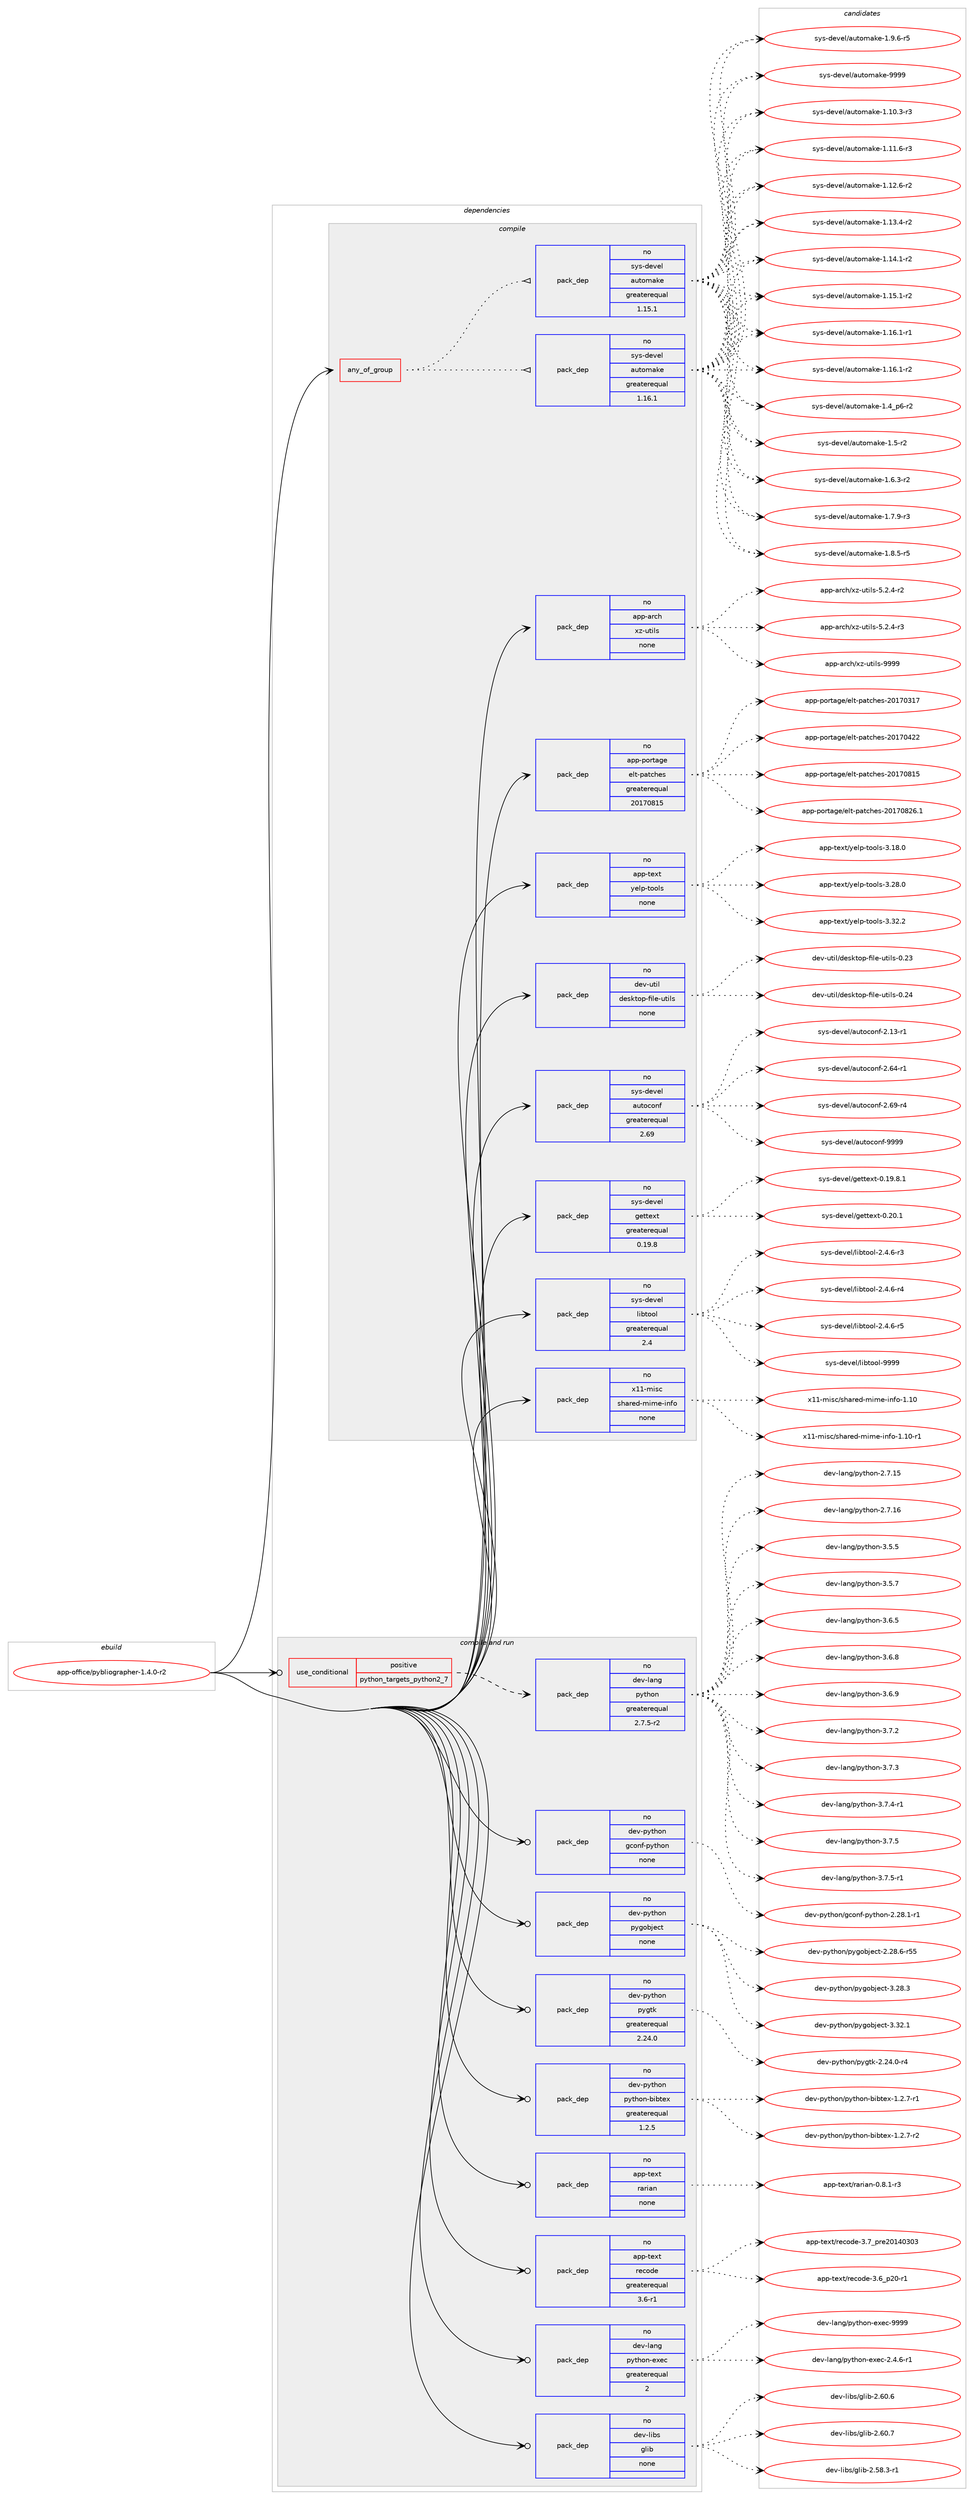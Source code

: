 digraph prolog {

# *************
# Graph options
# *************

newrank=true;
concentrate=true;
compound=true;
graph [rankdir=LR,fontname=Helvetica,fontsize=10,ranksep=1.5];#, ranksep=2.5, nodesep=0.2];
edge  [arrowhead=vee];
node  [fontname=Helvetica,fontsize=10];

# **********
# The ebuild
# **********

subgraph cluster_leftcol {
color=gray;
rank=same;
label=<<i>ebuild</i>>;
id [label="app-office/pybliographer-1.4.0-r2", color=red, width=4, href="../app-office/pybliographer-1.4.0-r2.svg"];
}

# ****************
# The dependencies
# ****************

subgraph cluster_midcol {
color=gray;
label=<<i>dependencies</i>>;
subgraph cluster_compile {
fillcolor="#eeeeee";
style=filled;
label=<<i>compile</i>>;
subgraph any8785 {
dependency503841 [label=<<TABLE BORDER="0" CELLBORDER="1" CELLSPACING="0" CELLPADDING="4"><TR><TD CELLPADDING="10">any_of_group</TD></TR></TABLE>>, shape=none, color=red];subgraph pack374526 {
dependency503842 [label=<<TABLE BORDER="0" CELLBORDER="1" CELLSPACING="0" CELLPADDING="4" WIDTH="220"><TR><TD ROWSPAN="6" CELLPADDING="30">pack_dep</TD></TR><TR><TD WIDTH="110">no</TD></TR><TR><TD>sys-devel</TD></TR><TR><TD>automake</TD></TR><TR><TD>greaterequal</TD></TR><TR><TD>1.16.1</TD></TR></TABLE>>, shape=none, color=blue];
}
dependency503841:e -> dependency503842:w [weight=20,style="dotted",arrowhead="oinv"];
subgraph pack374527 {
dependency503843 [label=<<TABLE BORDER="0" CELLBORDER="1" CELLSPACING="0" CELLPADDING="4" WIDTH="220"><TR><TD ROWSPAN="6" CELLPADDING="30">pack_dep</TD></TR><TR><TD WIDTH="110">no</TD></TR><TR><TD>sys-devel</TD></TR><TR><TD>automake</TD></TR><TR><TD>greaterequal</TD></TR><TR><TD>1.15.1</TD></TR></TABLE>>, shape=none, color=blue];
}
dependency503841:e -> dependency503843:w [weight=20,style="dotted",arrowhead="oinv"];
}
id:e -> dependency503841:w [weight=20,style="solid",arrowhead="vee"];
subgraph pack374528 {
dependency503844 [label=<<TABLE BORDER="0" CELLBORDER="1" CELLSPACING="0" CELLPADDING="4" WIDTH="220"><TR><TD ROWSPAN="6" CELLPADDING="30">pack_dep</TD></TR><TR><TD WIDTH="110">no</TD></TR><TR><TD>app-arch</TD></TR><TR><TD>xz-utils</TD></TR><TR><TD>none</TD></TR><TR><TD></TD></TR></TABLE>>, shape=none, color=blue];
}
id:e -> dependency503844:w [weight=20,style="solid",arrowhead="vee"];
subgraph pack374529 {
dependency503845 [label=<<TABLE BORDER="0" CELLBORDER="1" CELLSPACING="0" CELLPADDING="4" WIDTH="220"><TR><TD ROWSPAN="6" CELLPADDING="30">pack_dep</TD></TR><TR><TD WIDTH="110">no</TD></TR><TR><TD>app-portage</TD></TR><TR><TD>elt-patches</TD></TR><TR><TD>greaterequal</TD></TR><TR><TD>20170815</TD></TR></TABLE>>, shape=none, color=blue];
}
id:e -> dependency503845:w [weight=20,style="solid",arrowhead="vee"];
subgraph pack374530 {
dependency503846 [label=<<TABLE BORDER="0" CELLBORDER="1" CELLSPACING="0" CELLPADDING="4" WIDTH="220"><TR><TD ROWSPAN="6" CELLPADDING="30">pack_dep</TD></TR><TR><TD WIDTH="110">no</TD></TR><TR><TD>app-text</TD></TR><TR><TD>yelp-tools</TD></TR><TR><TD>none</TD></TR><TR><TD></TD></TR></TABLE>>, shape=none, color=blue];
}
id:e -> dependency503846:w [weight=20,style="solid",arrowhead="vee"];
subgraph pack374531 {
dependency503847 [label=<<TABLE BORDER="0" CELLBORDER="1" CELLSPACING="0" CELLPADDING="4" WIDTH="220"><TR><TD ROWSPAN="6" CELLPADDING="30">pack_dep</TD></TR><TR><TD WIDTH="110">no</TD></TR><TR><TD>dev-util</TD></TR><TR><TD>desktop-file-utils</TD></TR><TR><TD>none</TD></TR><TR><TD></TD></TR></TABLE>>, shape=none, color=blue];
}
id:e -> dependency503847:w [weight=20,style="solid",arrowhead="vee"];
subgraph pack374532 {
dependency503848 [label=<<TABLE BORDER="0" CELLBORDER="1" CELLSPACING="0" CELLPADDING="4" WIDTH="220"><TR><TD ROWSPAN="6" CELLPADDING="30">pack_dep</TD></TR><TR><TD WIDTH="110">no</TD></TR><TR><TD>sys-devel</TD></TR><TR><TD>autoconf</TD></TR><TR><TD>greaterequal</TD></TR><TR><TD>2.69</TD></TR></TABLE>>, shape=none, color=blue];
}
id:e -> dependency503848:w [weight=20,style="solid",arrowhead="vee"];
subgraph pack374533 {
dependency503849 [label=<<TABLE BORDER="0" CELLBORDER="1" CELLSPACING="0" CELLPADDING="4" WIDTH="220"><TR><TD ROWSPAN="6" CELLPADDING="30">pack_dep</TD></TR><TR><TD WIDTH="110">no</TD></TR><TR><TD>sys-devel</TD></TR><TR><TD>gettext</TD></TR><TR><TD>greaterequal</TD></TR><TR><TD>0.19.8</TD></TR></TABLE>>, shape=none, color=blue];
}
id:e -> dependency503849:w [weight=20,style="solid",arrowhead="vee"];
subgraph pack374534 {
dependency503850 [label=<<TABLE BORDER="0" CELLBORDER="1" CELLSPACING="0" CELLPADDING="4" WIDTH="220"><TR><TD ROWSPAN="6" CELLPADDING="30">pack_dep</TD></TR><TR><TD WIDTH="110">no</TD></TR><TR><TD>sys-devel</TD></TR><TR><TD>libtool</TD></TR><TR><TD>greaterequal</TD></TR><TR><TD>2.4</TD></TR></TABLE>>, shape=none, color=blue];
}
id:e -> dependency503850:w [weight=20,style="solid",arrowhead="vee"];
subgraph pack374535 {
dependency503851 [label=<<TABLE BORDER="0" CELLBORDER="1" CELLSPACING="0" CELLPADDING="4" WIDTH="220"><TR><TD ROWSPAN="6" CELLPADDING="30">pack_dep</TD></TR><TR><TD WIDTH="110">no</TD></TR><TR><TD>x11-misc</TD></TR><TR><TD>shared-mime-info</TD></TR><TR><TD>none</TD></TR><TR><TD></TD></TR></TABLE>>, shape=none, color=blue];
}
id:e -> dependency503851:w [weight=20,style="solid",arrowhead="vee"];
}
subgraph cluster_compileandrun {
fillcolor="#eeeeee";
style=filled;
label=<<i>compile and run</i>>;
subgraph cond120214 {
dependency503852 [label=<<TABLE BORDER="0" CELLBORDER="1" CELLSPACING="0" CELLPADDING="4"><TR><TD ROWSPAN="3" CELLPADDING="10">use_conditional</TD></TR><TR><TD>positive</TD></TR><TR><TD>python_targets_python2_7</TD></TR></TABLE>>, shape=none, color=red];
subgraph pack374536 {
dependency503853 [label=<<TABLE BORDER="0" CELLBORDER="1" CELLSPACING="0" CELLPADDING="4" WIDTH="220"><TR><TD ROWSPAN="6" CELLPADDING="30">pack_dep</TD></TR><TR><TD WIDTH="110">no</TD></TR><TR><TD>dev-lang</TD></TR><TR><TD>python</TD></TR><TR><TD>greaterequal</TD></TR><TR><TD>2.7.5-r2</TD></TR></TABLE>>, shape=none, color=blue];
}
dependency503852:e -> dependency503853:w [weight=20,style="dashed",arrowhead="vee"];
}
id:e -> dependency503852:w [weight=20,style="solid",arrowhead="odotvee"];
subgraph pack374537 {
dependency503854 [label=<<TABLE BORDER="0" CELLBORDER="1" CELLSPACING="0" CELLPADDING="4" WIDTH="220"><TR><TD ROWSPAN="6" CELLPADDING="30">pack_dep</TD></TR><TR><TD WIDTH="110">no</TD></TR><TR><TD>app-text</TD></TR><TR><TD>rarian</TD></TR><TR><TD>none</TD></TR><TR><TD></TD></TR></TABLE>>, shape=none, color=blue];
}
id:e -> dependency503854:w [weight=20,style="solid",arrowhead="odotvee"];
subgraph pack374538 {
dependency503855 [label=<<TABLE BORDER="0" CELLBORDER="1" CELLSPACING="0" CELLPADDING="4" WIDTH="220"><TR><TD ROWSPAN="6" CELLPADDING="30">pack_dep</TD></TR><TR><TD WIDTH="110">no</TD></TR><TR><TD>app-text</TD></TR><TR><TD>recode</TD></TR><TR><TD>greaterequal</TD></TR><TR><TD>3.6-r1</TD></TR></TABLE>>, shape=none, color=blue];
}
id:e -> dependency503855:w [weight=20,style="solid",arrowhead="odotvee"];
subgraph pack374539 {
dependency503856 [label=<<TABLE BORDER="0" CELLBORDER="1" CELLSPACING="0" CELLPADDING="4" WIDTH="220"><TR><TD ROWSPAN="6" CELLPADDING="30">pack_dep</TD></TR><TR><TD WIDTH="110">no</TD></TR><TR><TD>dev-lang</TD></TR><TR><TD>python-exec</TD></TR><TR><TD>greaterequal</TD></TR><TR><TD>2</TD></TR></TABLE>>, shape=none, color=blue];
}
id:e -> dependency503856:w [weight=20,style="solid",arrowhead="odotvee"];
subgraph pack374540 {
dependency503857 [label=<<TABLE BORDER="0" CELLBORDER="1" CELLSPACING="0" CELLPADDING="4" WIDTH="220"><TR><TD ROWSPAN="6" CELLPADDING="30">pack_dep</TD></TR><TR><TD WIDTH="110">no</TD></TR><TR><TD>dev-libs</TD></TR><TR><TD>glib</TD></TR><TR><TD>none</TD></TR><TR><TD></TD></TR></TABLE>>, shape=none, color=blue];
}
id:e -> dependency503857:w [weight=20,style="solid",arrowhead="odotvee"];
subgraph pack374541 {
dependency503858 [label=<<TABLE BORDER="0" CELLBORDER="1" CELLSPACING="0" CELLPADDING="4" WIDTH="220"><TR><TD ROWSPAN="6" CELLPADDING="30">pack_dep</TD></TR><TR><TD WIDTH="110">no</TD></TR><TR><TD>dev-python</TD></TR><TR><TD>gconf-python</TD></TR><TR><TD>none</TD></TR><TR><TD></TD></TR></TABLE>>, shape=none, color=blue];
}
id:e -> dependency503858:w [weight=20,style="solid",arrowhead="odotvee"];
subgraph pack374542 {
dependency503859 [label=<<TABLE BORDER="0" CELLBORDER="1" CELLSPACING="0" CELLPADDING="4" WIDTH="220"><TR><TD ROWSPAN="6" CELLPADDING="30">pack_dep</TD></TR><TR><TD WIDTH="110">no</TD></TR><TR><TD>dev-python</TD></TR><TR><TD>pygobject</TD></TR><TR><TD>none</TD></TR><TR><TD></TD></TR></TABLE>>, shape=none, color=blue];
}
id:e -> dependency503859:w [weight=20,style="solid",arrowhead="odotvee"];
subgraph pack374543 {
dependency503860 [label=<<TABLE BORDER="0" CELLBORDER="1" CELLSPACING="0" CELLPADDING="4" WIDTH="220"><TR><TD ROWSPAN="6" CELLPADDING="30">pack_dep</TD></TR><TR><TD WIDTH="110">no</TD></TR><TR><TD>dev-python</TD></TR><TR><TD>pygtk</TD></TR><TR><TD>greaterequal</TD></TR><TR><TD>2.24.0</TD></TR></TABLE>>, shape=none, color=blue];
}
id:e -> dependency503860:w [weight=20,style="solid",arrowhead="odotvee"];
subgraph pack374544 {
dependency503861 [label=<<TABLE BORDER="0" CELLBORDER="1" CELLSPACING="0" CELLPADDING="4" WIDTH="220"><TR><TD ROWSPAN="6" CELLPADDING="30">pack_dep</TD></TR><TR><TD WIDTH="110">no</TD></TR><TR><TD>dev-python</TD></TR><TR><TD>python-bibtex</TD></TR><TR><TD>greaterequal</TD></TR><TR><TD>1.2.5</TD></TR></TABLE>>, shape=none, color=blue];
}
id:e -> dependency503861:w [weight=20,style="solid",arrowhead="odotvee"];
}
subgraph cluster_run {
fillcolor="#eeeeee";
style=filled;
label=<<i>run</i>>;
}
}

# **************
# The candidates
# **************

subgraph cluster_choices {
rank=same;
color=gray;
label=<<i>candidates</i>>;

subgraph choice374526 {
color=black;
nodesep=1;
choice11512111545100101118101108479711711611110997107101454946494846514511451 [label="sys-devel/automake-1.10.3-r3", color=red, width=4,href="../sys-devel/automake-1.10.3-r3.svg"];
choice11512111545100101118101108479711711611110997107101454946494946544511451 [label="sys-devel/automake-1.11.6-r3", color=red, width=4,href="../sys-devel/automake-1.11.6-r3.svg"];
choice11512111545100101118101108479711711611110997107101454946495046544511450 [label="sys-devel/automake-1.12.6-r2", color=red, width=4,href="../sys-devel/automake-1.12.6-r2.svg"];
choice11512111545100101118101108479711711611110997107101454946495146524511450 [label="sys-devel/automake-1.13.4-r2", color=red, width=4,href="../sys-devel/automake-1.13.4-r2.svg"];
choice11512111545100101118101108479711711611110997107101454946495246494511450 [label="sys-devel/automake-1.14.1-r2", color=red, width=4,href="../sys-devel/automake-1.14.1-r2.svg"];
choice11512111545100101118101108479711711611110997107101454946495346494511450 [label="sys-devel/automake-1.15.1-r2", color=red, width=4,href="../sys-devel/automake-1.15.1-r2.svg"];
choice11512111545100101118101108479711711611110997107101454946495446494511449 [label="sys-devel/automake-1.16.1-r1", color=red, width=4,href="../sys-devel/automake-1.16.1-r1.svg"];
choice11512111545100101118101108479711711611110997107101454946495446494511450 [label="sys-devel/automake-1.16.1-r2", color=red, width=4,href="../sys-devel/automake-1.16.1-r2.svg"];
choice115121115451001011181011084797117116111109971071014549465295112544511450 [label="sys-devel/automake-1.4_p6-r2", color=red, width=4,href="../sys-devel/automake-1.4_p6-r2.svg"];
choice11512111545100101118101108479711711611110997107101454946534511450 [label="sys-devel/automake-1.5-r2", color=red, width=4,href="../sys-devel/automake-1.5-r2.svg"];
choice115121115451001011181011084797117116111109971071014549465446514511450 [label="sys-devel/automake-1.6.3-r2", color=red, width=4,href="../sys-devel/automake-1.6.3-r2.svg"];
choice115121115451001011181011084797117116111109971071014549465546574511451 [label="sys-devel/automake-1.7.9-r3", color=red, width=4,href="../sys-devel/automake-1.7.9-r3.svg"];
choice115121115451001011181011084797117116111109971071014549465646534511453 [label="sys-devel/automake-1.8.5-r5", color=red, width=4,href="../sys-devel/automake-1.8.5-r5.svg"];
choice115121115451001011181011084797117116111109971071014549465746544511453 [label="sys-devel/automake-1.9.6-r5", color=red, width=4,href="../sys-devel/automake-1.9.6-r5.svg"];
choice115121115451001011181011084797117116111109971071014557575757 [label="sys-devel/automake-9999", color=red, width=4,href="../sys-devel/automake-9999.svg"];
dependency503842:e -> choice11512111545100101118101108479711711611110997107101454946494846514511451:w [style=dotted,weight="100"];
dependency503842:e -> choice11512111545100101118101108479711711611110997107101454946494946544511451:w [style=dotted,weight="100"];
dependency503842:e -> choice11512111545100101118101108479711711611110997107101454946495046544511450:w [style=dotted,weight="100"];
dependency503842:e -> choice11512111545100101118101108479711711611110997107101454946495146524511450:w [style=dotted,weight="100"];
dependency503842:e -> choice11512111545100101118101108479711711611110997107101454946495246494511450:w [style=dotted,weight="100"];
dependency503842:e -> choice11512111545100101118101108479711711611110997107101454946495346494511450:w [style=dotted,weight="100"];
dependency503842:e -> choice11512111545100101118101108479711711611110997107101454946495446494511449:w [style=dotted,weight="100"];
dependency503842:e -> choice11512111545100101118101108479711711611110997107101454946495446494511450:w [style=dotted,weight="100"];
dependency503842:e -> choice115121115451001011181011084797117116111109971071014549465295112544511450:w [style=dotted,weight="100"];
dependency503842:e -> choice11512111545100101118101108479711711611110997107101454946534511450:w [style=dotted,weight="100"];
dependency503842:e -> choice115121115451001011181011084797117116111109971071014549465446514511450:w [style=dotted,weight="100"];
dependency503842:e -> choice115121115451001011181011084797117116111109971071014549465546574511451:w [style=dotted,weight="100"];
dependency503842:e -> choice115121115451001011181011084797117116111109971071014549465646534511453:w [style=dotted,weight="100"];
dependency503842:e -> choice115121115451001011181011084797117116111109971071014549465746544511453:w [style=dotted,weight="100"];
dependency503842:e -> choice115121115451001011181011084797117116111109971071014557575757:w [style=dotted,weight="100"];
}
subgraph choice374527 {
color=black;
nodesep=1;
choice11512111545100101118101108479711711611110997107101454946494846514511451 [label="sys-devel/automake-1.10.3-r3", color=red, width=4,href="../sys-devel/automake-1.10.3-r3.svg"];
choice11512111545100101118101108479711711611110997107101454946494946544511451 [label="sys-devel/automake-1.11.6-r3", color=red, width=4,href="../sys-devel/automake-1.11.6-r3.svg"];
choice11512111545100101118101108479711711611110997107101454946495046544511450 [label="sys-devel/automake-1.12.6-r2", color=red, width=4,href="../sys-devel/automake-1.12.6-r2.svg"];
choice11512111545100101118101108479711711611110997107101454946495146524511450 [label="sys-devel/automake-1.13.4-r2", color=red, width=4,href="../sys-devel/automake-1.13.4-r2.svg"];
choice11512111545100101118101108479711711611110997107101454946495246494511450 [label="sys-devel/automake-1.14.1-r2", color=red, width=4,href="../sys-devel/automake-1.14.1-r2.svg"];
choice11512111545100101118101108479711711611110997107101454946495346494511450 [label="sys-devel/automake-1.15.1-r2", color=red, width=4,href="../sys-devel/automake-1.15.1-r2.svg"];
choice11512111545100101118101108479711711611110997107101454946495446494511449 [label="sys-devel/automake-1.16.1-r1", color=red, width=4,href="../sys-devel/automake-1.16.1-r1.svg"];
choice11512111545100101118101108479711711611110997107101454946495446494511450 [label="sys-devel/automake-1.16.1-r2", color=red, width=4,href="../sys-devel/automake-1.16.1-r2.svg"];
choice115121115451001011181011084797117116111109971071014549465295112544511450 [label="sys-devel/automake-1.4_p6-r2", color=red, width=4,href="../sys-devel/automake-1.4_p6-r2.svg"];
choice11512111545100101118101108479711711611110997107101454946534511450 [label="sys-devel/automake-1.5-r2", color=red, width=4,href="../sys-devel/automake-1.5-r2.svg"];
choice115121115451001011181011084797117116111109971071014549465446514511450 [label="sys-devel/automake-1.6.3-r2", color=red, width=4,href="../sys-devel/automake-1.6.3-r2.svg"];
choice115121115451001011181011084797117116111109971071014549465546574511451 [label="sys-devel/automake-1.7.9-r3", color=red, width=4,href="../sys-devel/automake-1.7.9-r3.svg"];
choice115121115451001011181011084797117116111109971071014549465646534511453 [label="sys-devel/automake-1.8.5-r5", color=red, width=4,href="../sys-devel/automake-1.8.5-r5.svg"];
choice115121115451001011181011084797117116111109971071014549465746544511453 [label="sys-devel/automake-1.9.6-r5", color=red, width=4,href="../sys-devel/automake-1.9.6-r5.svg"];
choice115121115451001011181011084797117116111109971071014557575757 [label="sys-devel/automake-9999", color=red, width=4,href="../sys-devel/automake-9999.svg"];
dependency503843:e -> choice11512111545100101118101108479711711611110997107101454946494846514511451:w [style=dotted,weight="100"];
dependency503843:e -> choice11512111545100101118101108479711711611110997107101454946494946544511451:w [style=dotted,weight="100"];
dependency503843:e -> choice11512111545100101118101108479711711611110997107101454946495046544511450:w [style=dotted,weight="100"];
dependency503843:e -> choice11512111545100101118101108479711711611110997107101454946495146524511450:w [style=dotted,weight="100"];
dependency503843:e -> choice11512111545100101118101108479711711611110997107101454946495246494511450:w [style=dotted,weight="100"];
dependency503843:e -> choice11512111545100101118101108479711711611110997107101454946495346494511450:w [style=dotted,weight="100"];
dependency503843:e -> choice11512111545100101118101108479711711611110997107101454946495446494511449:w [style=dotted,weight="100"];
dependency503843:e -> choice11512111545100101118101108479711711611110997107101454946495446494511450:w [style=dotted,weight="100"];
dependency503843:e -> choice115121115451001011181011084797117116111109971071014549465295112544511450:w [style=dotted,weight="100"];
dependency503843:e -> choice11512111545100101118101108479711711611110997107101454946534511450:w [style=dotted,weight="100"];
dependency503843:e -> choice115121115451001011181011084797117116111109971071014549465446514511450:w [style=dotted,weight="100"];
dependency503843:e -> choice115121115451001011181011084797117116111109971071014549465546574511451:w [style=dotted,weight="100"];
dependency503843:e -> choice115121115451001011181011084797117116111109971071014549465646534511453:w [style=dotted,weight="100"];
dependency503843:e -> choice115121115451001011181011084797117116111109971071014549465746544511453:w [style=dotted,weight="100"];
dependency503843:e -> choice115121115451001011181011084797117116111109971071014557575757:w [style=dotted,weight="100"];
}
subgraph choice374528 {
color=black;
nodesep=1;
choice9711211245971149910447120122451171161051081154553465046524511450 [label="app-arch/xz-utils-5.2.4-r2", color=red, width=4,href="../app-arch/xz-utils-5.2.4-r2.svg"];
choice9711211245971149910447120122451171161051081154553465046524511451 [label="app-arch/xz-utils-5.2.4-r3", color=red, width=4,href="../app-arch/xz-utils-5.2.4-r3.svg"];
choice9711211245971149910447120122451171161051081154557575757 [label="app-arch/xz-utils-9999", color=red, width=4,href="../app-arch/xz-utils-9999.svg"];
dependency503844:e -> choice9711211245971149910447120122451171161051081154553465046524511450:w [style=dotted,weight="100"];
dependency503844:e -> choice9711211245971149910447120122451171161051081154553465046524511451:w [style=dotted,weight="100"];
dependency503844:e -> choice9711211245971149910447120122451171161051081154557575757:w [style=dotted,weight="100"];
}
subgraph choice374529 {
color=black;
nodesep=1;
choice97112112451121111141169710310147101108116451129711699104101115455048495548514955 [label="app-portage/elt-patches-20170317", color=red, width=4,href="../app-portage/elt-patches-20170317.svg"];
choice97112112451121111141169710310147101108116451129711699104101115455048495548525050 [label="app-portage/elt-patches-20170422", color=red, width=4,href="../app-portage/elt-patches-20170422.svg"];
choice97112112451121111141169710310147101108116451129711699104101115455048495548564953 [label="app-portage/elt-patches-20170815", color=red, width=4,href="../app-portage/elt-patches-20170815.svg"];
choice971121124511211111411697103101471011081164511297116991041011154550484955485650544649 [label="app-portage/elt-patches-20170826.1", color=red, width=4,href="../app-portage/elt-patches-20170826.1.svg"];
dependency503845:e -> choice97112112451121111141169710310147101108116451129711699104101115455048495548514955:w [style=dotted,weight="100"];
dependency503845:e -> choice97112112451121111141169710310147101108116451129711699104101115455048495548525050:w [style=dotted,weight="100"];
dependency503845:e -> choice97112112451121111141169710310147101108116451129711699104101115455048495548564953:w [style=dotted,weight="100"];
dependency503845:e -> choice971121124511211111411697103101471011081164511297116991041011154550484955485650544649:w [style=dotted,weight="100"];
}
subgraph choice374530 {
color=black;
nodesep=1;
choice9711211245116101120116471211011081124511611111110811545514649564648 [label="app-text/yelp-tools-3.18.0", color=red, width=4,href="../app-text/yelp-tools-3.18.0.svg"];
choice9711211245116101120116471211011081124511611111110811545514650564648 [label="app-text/yelp-tools-3.28.0", color=red, width=4,href="../app-text/yelp-tools-3.28.0.svg"];
choice9711211245116101120116471211011081124511611111110811545514651504650 [label="app-text/yelp-tools-3.32.2", color=red, width=4,href="../app-text/yelp-tools-3.32.2.svg"];
dependency503846:e -> choice9711211245116101120116471211011081124511611111110811545514649564648:w [style=dotted,weight="100"];
dependency503846:e -> choice9711211245116101120116471211011081124511611111110811545514650564648:w [style=dotted,weight="100"];
dependency503846:e -> choice9711211245116101120116471211011081124511611111110811545514651504650:w [style=dotted,weight="100"];
}
subgraph choice374531 {
color=black;
nodesep=1;
choice100101118451171161051084710010111510711611111245102105108101451171161051081154548465051 [label="dev-util/desktop-file-utils-0.23", color=red, width=4,href="../dev-util/desktop-file-utils-0.23.svg"];
choice100101118451171161051084710010111510711611111245102105108101451171161051081154548465052 [label="dev-util/desktop-file-utils-0.24", color=red, width=4,href="../dev-util/desktop-file-utils-0.24.svg"];
dependency503847:e -> choice100101118451171161051084710010111510711611111245102105108101451171161051081154548465051:w [style=dotted,weight="100"];
dependency503847:e -> choice100101118451171161051084710010111510711611111245102105108101451171161051081154548465052:w [style=dotted,weight="100"];
}
subgraph choice374532 {
color=black;
nodesep=1;
choice1151211154510010111810110847971171161119911111010245504649514511449 [label="sys-devel/autoconf-2.13-r1", color=red, width=4,href="../sys-devel/autoconf-2.13-r1.svg"];
choice1151211154510010111810110847971171161119911111010245504654524511449 [label="sys-devel/autoconf-2.64-r1", color=red, width=4,href="../sys-devel/autoconf-2.64-r1.svg"];
choice1151211154510010111810110847971171161119911111010245504654574511452 [label="sys-devel/autoconf-2.69-r4", color=red, width=4,href="../sys-devel/autoconf-2.69-r4.svg"];
choice115121115451001011181011084797117116111991111101024557575757 [label="sys-devel/autoconf-9999", color=red, width=4,href="../sys-devel/autoconf-9999.svg"];
dependency503848:e -> choice1151211154510010111810110847971171161119911111010245504649514511449:w [style=dotted,weight="100"];
dependency503848:e -> choice1151211154510010111810110847971171161119911111010245504654524511449:w [style=dotted,weight="100"];
dependency503848:e -> choice1151211154510010111810110847971171161119911111010245504654574511452:w [style=dotted,weight="100"];
dependency503848:e -> choice115121115451001011181011084797117116111991111101024557575757:w [style=dotted,weight="100"];
}
subgraph choice374533 {
color=black;
nodesep=1;
choice1151211154510010111810110847103101116116101120116454846495746564649 [label="sys-devel/gettext-0.19.8.1", color=red, width=4,href="../sys-devel/gettext-0.19.8.1.svg"];
choice115121115451001011181011084710310111611610112011645484650484649 [label="sys-devel/gettext-0.20.1", color=red, width=4,href="../sys-devel/gettext-0.20.1.svg"];
dependency503849:e -> choice1151211154510010111810110847103101116116101120116454846495746564649:w [style=dotted,weight="100"];
dependency503849:e -> choice115121115451001011181011084710310111611610112011645484650484649:w [style=dotted,weight="100"];
}
subgraph choice374534 {
color=black;
nodesep=1;
choice1151211154510010111810110847108105981161111111084550465246544511451 [label="sys-devel/libtool-2.4.6-r3", color=red, width=4,href="../sys-devel/libtool-2.4.6-r3.svg"];
choice1151211154510010111810110847108105981161111111084550465246544511452 [label="sys-devel/libtool-2.4.6-r4", color=red, width=4,href="../sys-devel/libtool-2.4.6-r4.svg"];
choice1151211154510010111810110847108105981161111111084550465246544511453 [label="sys-devel/libtool-2.4.6-r5", color=red, width=4,href="../sys-devel/libtool-2.4.6-r5.svg"];
choice1151211154510010111810110847108105981161111111084557575757 [label="sys-devel/libtool-9999", color=red, width=4,href="../sys-devel/libtool-9999.svg"];
dependency503850:e -> choice1151211154510010111810110847108105981161111111084550465246544511451:w [style=dotted,weight="100"];
dependency503850:e -> choice1151211154510010111810110847108105981161111111084550465246544511452:w [style=dotted,weight="100"];
dependency503850:e -> choice1151211154510010111810110847108105981161111111084550465246544511453:w [style=dotted,weight="100"];
dependency503850:e -> choice1151211154510010111810110847108105981161111111084557575757:w [style=dotted,weight="100"];
}
subgraph choice374535 {
color=black;
nodesep=1;
choice12049494510910511599471151049711410110045109105109101451051101021114549464948 [label="x11-misc/shared-mime-info-1.10", color=red, width=4,href="../x11-misc/shared-mime-info-1.10.svg"];
choice120494945109105115994711510497114101100451091051091014510511010211145494649484511449 [label="x11-misc/shared-mime-info-1.10-r1", color=red, width=4,href="../x11-misc/shared-mime-info-1.10-r1.svg"];
dependency503851:e -> choice12049494510910511599471151049711410110045109105109101451051101021114549464948:w [style=dotted,weight="100"];
dependency503851:e -> choice120494945109105115994711510497114101100451091051091014510511010211145494649484511449:w [style=dotted,weight="100"];
}
subgraph choice374536 {
color=black;
nodesep=1;
choice10010111845108971101034711212111610411111045504655464953 [label="dev-lang/python-2.7.15", color=red, width=4,href="../dev-lang/python-2.7.15.svg"];
choice10010111845108971101034711212111610411111045504655464954 [label="dev-lang/python-2.7.16", color=red, width=4,href="../dev-lang/python-2.7.16.svg"];
choice100101118451089711010347112121116104111110455146534653 [label="dev-lang/python-3.5.5", color=red, width=4,href="../dev-lang/python-3.5.5.svg"];
choice100101118451089711010347112121116104111110455146534655 [label="dev-lang/python-3.5.7", color=red, width=4,href="../dev-lang/python-3.5.7.svg"];
choice100101118451089711010347112121116104111110455146544653 [label="dev-lang/python-3.6.5", color=red, width=4,href="../dev-lang/python-3.6.5.svg"];
choice100101118451089711010347112121116104111110455146544656 [label="dev-lang/python-3.6.8", color=red, width=4,href="../dev-lang/python-3.6.8.svg"];
choice100101118451089711010347112121116104111110455146544657 [label="dev-lang/python-3.6.9", color=red, width=4,href="../dev-lang/python-3.6.9.svg"];
choice100101118451089711010347112121116104111110455146554650 [label="dev-lang/python-3.7.2", color=red, width=4,href="../dev-lang/python-3.7.2.svg"];
choice100101118451089711010347112121116104111110455146554651 [label="dev-lang/python-3.7.3", color=red, width=4,href="../dev-lang/python-3.7.3.svg"];
choice1001011184510897110103471121211161041111104551465546524511449 [label="dev-lang/python-3.7.4-r1", color=red, width=4,href="../dev-lang/python-3.7.4-r1.svg"];
choice100101118451089711010347112121116104111110455146554653 [label="dev-lang/python-3.7.5", color=red, width=4,href="../dev-lang/python-3.7.5.svg"];
choice1001011184510897110103471121211161041111104551465546534511449 [label="dev-lang/python-3.7.5-r1", color=red, width=4,href="../dev-lang/python-3.7.5-r1.svg"];
dependency503853:e -> choice10010111845108971101034711212111610411111045504655464953:w [style=dotted,weight="100"];
dependency503853:e -> choice10010111845108971101034711212111610411111045504655464954:w [style=dotted,weight="100"];
dependency503853:e -> choice100101118451089711010347112121116104111110455146534653:w [style=dotted,weight="100"];
dependency503853:e -> choice100101118451089711010347112121116104111110455146534655:w [style=dotted,weight="100"];
dependency503853:e -> choice100101118451089711010347112121116104111110455146544653:w [style=dotted,weight="100"];
dependency503853:e -> choice100101118451089711010347112121116104111110455146544656:w [style=dotted,weight="100"];
dependency503853:e -> choice100101118451089711010347112121116104111110455146544657:w [style=dotted,weight="100"];
dependency503853:e -> choice100101118451089711010347112121116104111110455146554650:w [style=dotted,weight="100"];
dependency503853:e -> choice100101118451089711010347112121116104111110455146554651:w [style=dotted,weight="100"];
dependency503853:e -> choice1001011184510897110103471121211161041111104551465546524511449:w [style=dotted,weight="100"];
dependency503853:e -> choice100101118451089711010347112121116104111110455146554653:w [style=dotted,weight="100"];
dependency503853:e -> choice1001011184510897110103471121211161041111104551465546534511449:w [style=dotted,weight="100"];
}
subgraph choice374537 {
color=black;
nodesep=1;
choice97112112451161011201164711497114105971104548465646494511451 [label="app-text/rarian-0.8.1-r3", color=red, width=4,href="../app-text/rarian-0.8.1-r3.svg"];
dependency503854:e -> choice97112112451161011201164711497114105971104548465646494511451:w [style=dotted,weight="100"];
}
subgraph choice374538 {
color=black;
nodesep=1;
choice97112112451161011201164711410199111100101455146549511250484511449 [label="app-text/recode-3.6_p20-r1", color=red, width=4,href="../app-text/recode-3.6_p20-r1.svg"];
choice9711211245116101120116471141019911110010145514655951121141015048495248514851 [label="app-text/recode-3.7_pre20140303", color=red, width=4,href="../app-text/recode-3.7_pre20140303.svg"];
dependency503855:e -> choice97112112451161011201164711410199111100101455146549511250484511449:w [style=dotted,weight="100"];
dependency503855:e -> choice9711211245116101120116471141019911110010145514655951121141015048495248514851:w [style=dotted,weight="100"];
}
subgraph choice374539 {
color=black;
nodesep=1;
choice10010111845108971101034711212111610411111045101120101994550465246544511449 [label="dev-lang/python-exec-2.4.6-r1", color=red, width=4,href="../dev-lang/python-exec-2.4.6-r1.svg"];
choice10010111845108971101034711212111610411111045101120101994557575757 [label="dev-lang/python-exec-9999", color=red, width=4,href="../dev-lang/python-exec-9999.svg"];
dependency503856:e -> choice10010111845108971101034711212111610411111045101120101994550465246544511449:w [style=dotted,weight="100"];
dependency503856:e -> choice10010111845108971101034711212111610411111045101120101994557575757:w [style=dotted,weight="100"];
}
subgraph choice374540 {
color=black;
nodesep=1;
choice10010111845108105981154710310810598455046535646514511449 [label="dev-libs/glib-2.58.3-r1", color=red, width=4,href="../dev-libs/glib-2.58.3-r1.svg"];
choice1001011184510810598115471031081059845504654484654 [label="dev-libs/glib-2.60.6", color=red, width=4,href="../dev-libs/glib-2.60.6.svg"];
choice1001011184510810598115471031081059845504654484655 [label="dev-libs/glib-2.60.7", color=red, width=4,href="../dev-libs/glib-2.60.7.svg"];
dependency503857:e -> choice10010111845108105981154710310810598455046535646514511449:w [style=dotted,weight="100"];
dependency503857:e -> choice1001011184510810598115471031081059845504654484654:w [style=dotted,weight="100"];
dependency503857:e -> choice1001011184510810598115471031081059845504654484655:w [style=dotted,weight="100"];
}
subgraph choice374541 {
color=black;
nodesep=1;
choice10010111845112121116104111110471039911111010245112121116104111110455046505646494511449 [label="dev-python/gconf-python-2.28.1-r1", color=red, width=4,href="../dev-python/gconf-python-2.28.1-r1.svg"];
dependency503858:e -> choice10010111845112121116104111110471039911111010245112121116104111110455046505646494511449:w [style=dotted,weight="100"];
}
subgraph choice374542 {
color=black;
nodesep=1;
choice1001011184511212111610411111047112121103111981061019911645504650564654451145353 [label="dev-python/pygobject-2.28.6-r55", color=red, width=4,href="../dev-python/pygobject-2.28.6-r55.svg"];
choice1001011184511212111610411111047112121103111981061019911645514650564651 [label="dev-python/pygobject-3.28.3", color=red, width=4,href="../dev-python/pygobject-3.28.3.svg"];
choice1001011184511212111610411111047112121103111981061019911645514651504649 [label="dev-python/pygobject-3.32.1", color=red, width=4,href="../dev-python/pygobject-3.32.1.svg"];
dependency503859:e -> choice1001011184511212111610411111047112121103111981061019911645504650564654451145353:w [style=dotted,weight="100"];
dependency503859:e -> choice1001011184511212111610411111047112121103111981061019911645514650564651:w [style=dotted,weight="100"];
dependency503859:e -> choice1001011184511212111610411111047112121103111981061019911645514651504649:w [style=dotted,weight="100"];
}
subgraph choice374543 {
color=black;
nodesep=1;
choice1001011184511212111610411111047112121103116107455046505246484511452 [label="dev-python/pygtk-2.24.0-r4", color=red, width=4,href="../dev-python/pygtk-2.24.0-r4.svg"];
dependency503860:e -> choice1001011184511212111610411111047112121103116107455046505246484511452:w [style=dotted,weight="100"];
}
subgraph choice374544 {
color=black;
nodesep=1;
choice10010111845112121116104111110471121211161041111104598105981161011204549465046554511449 [label="dev-python/python-bibtex-1.2.7-r1", color=red, width=4,href="../dev-python/python-bibtex-1.2.7-r1.svg"];
choice10010111845112121116104111110471121211161041111104598105981161011204549465046554511450 [label="dev-python/python-bibtex-1.2.7-r2", color=red, width=4,href="../dev-python/python-bibtex-1.2.7-r2.svg"];
dependency503861:e -> choice10010111845112121116104111110471121211161041111104598105981161011204549465046554511449:w [style=dotted,weight="100"];
dependency503861:e -> choice10010111845112121116104111110471121211161041111104598105981161011204549465046554511450:w [style=dotted,weight="100"];
}
}

}
